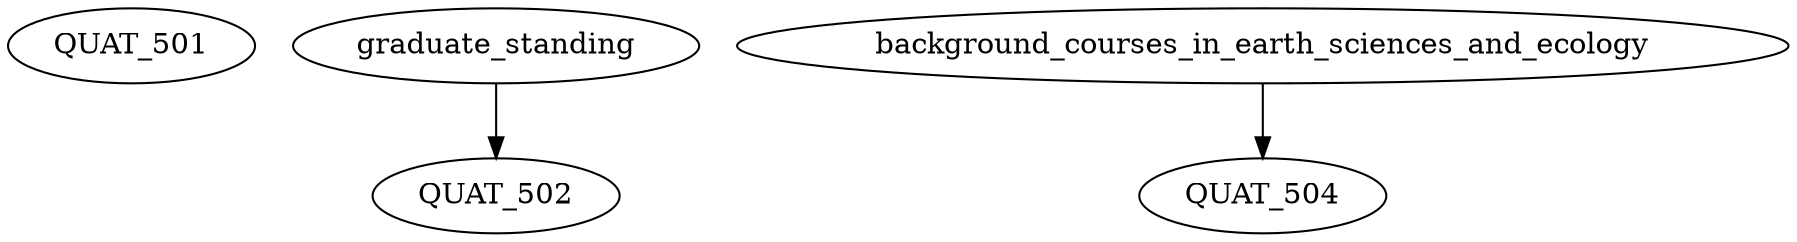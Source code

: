 digraph G {
    QUAT_501;
    edge [color=black];
    graduate_standing -> QUAT_502;
    edge [color=black];
    background_courses_in_earth_sciences_and_ecology -> QUAT_504;
}
